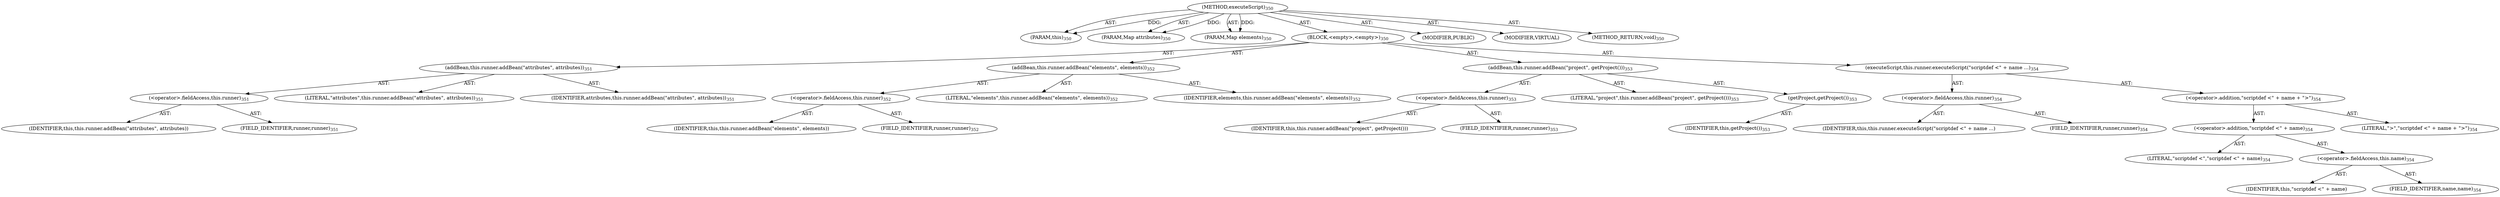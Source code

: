 digraph "executeScript" {  
"111669149708" [label = <(METHOD,executeScript)<SUB>350</SUB>> ]
"115964116999" [label = <(PARAM,this)<SUB>350</SUB>> ]
"115964117014" [label = <(PARAM,Map attributes)<SUB>350</SUB>> ]
"115964117015" [label = <(PARAM,Map elements)<SUB>350</SUB>> ]
"25769803824" [label = <(BLOCK,&lt;empty&gt;,&lt;empty&gt;)<SUB>350</SUB>> ]
"30064771296" [label = <(addBean,this.runner.addBean(&quot;attributes&quot;, attributes))<SUB>351</SUB>> ]
"30064771297" [label = <(&lt;operator&gt;.fieldAccess,this.runner)<SUB>351</SUB>> ]
"68719476894" [label = <(IDENTIFIER,this,this.runner.addBean(&quot;attributes&quot;, attributes))> ]
"55834574895" [label = <(FIELD_IDENTIFIER,runner,runner)<SUB>351</SUB>> ]
"90194313272" [label = <(LITERAL,&quot;attributes&quot;,this.runner.addBean(&quot;attributes&quot;, attributes))<SUB>351</SUB>> ]
"68719476895" [label = <(IDENTIFIER,attributes,this.runner.addBean(&quot;attributes&quot;, attributes))<SUB>351</SUB>> ]
"30064771298" [label = <(addBean,this.runner.addBean(&quot;elements&quot;, elements))<SUB>352</SUB>> ]
"30064771299" [label = <(&lt;operator&gt;.fieldAccess,this.runner)<SUB>352</SUB>> ]
"68719476896" [label = <(IDENTIFIER,this,this.runner.addBean(&quot;elements&quot;, elements))> ]
"55834574896" [label = <(FIELD_IDENTIFIER,runner,runner)<SUB>352</SUB>> ]
"90194313273" [label = <(LITERAL,&quot;elements&quot;,this.runner.addBean(&quot;elements&quot;, elements))<SUB>352</SUB>> ]
"68719476897" [label = <(IDENTIFIER,elements,this.runner.addBean(&quot;elements&quot;, elements))<SUB>352</SUB>> ]
"30064771300" [label = <(addBean,this.runner.addBean(&quot;project&quot;, getProject()))<SUB>353</SUB>> ]
"30064771301" [label = <(&lt;operator&gt;.fieldAccess,this.runner)<SUB>353</SUB>> ]
"68719476898" [label = <(IDENTIFIER,this,this.runner.addBean(&quot;project&quot;, getProject()))> ]
"55834574897" [label = <(FIELD_IDENTIFIER,runner,runner)<SUB>353</SUB>> ]
"90194313274" [label = <(LITERAL,&quot;project&quot;,this.runner.addBean(&quot;project&quot;, getProject()))<SUB>353</SUB>> ]
"30064771302" [label = <(getProject,getProject())<SUB>353</SUB>> ]
"68719476749" [label = <(IDENTIFIER,this,getProject())<SUB>353</SUB>> ]
"30064771303" [label = <(executeScript,this.runner.executeScript(&quot;scriptdef &lt;&quot; + name ...)<SUB>354</SUB>> ]
"30064771304" [label = <(&lt;operator&gt;.fieldAccess,this.runner)<SUB>354</SUB>> ]
"68719476899" [label = <(IDENTIFIER,this,this.runner.executeScript(&quot;scriptdef &lt;&quot; + name ...)> ]
"55834574898" [label = <(FIELD_IDENTIFIER,runner,runner)<SUB>354</SUB>> ]
"30064771305" [label = <(&lt;operator&gt;.addition,&quot;scriptdef &lt;&quot; + name + &quot;&gt;&quot;)<SUB>354</SUB>> ]
"30064771306" [label = <(&lt;operator&gt;.addition,&quot;scriptdef &lt;&quot; + name)<SUB>354</SUB>> ]
"90194313275" [label = <(LITERAL,&quot;scriptdef &lt;&quot;,&quot;scriptdef &lt;&quot; + name)<SUB>354</SUB>> ]
"30064771307" [label = <(&lt;operator&gt;.fieldAccess,this.name)<SUB>354</SUB>> ]
"68719476900" [label = <(IDENTIFIER,this,&quot;scriptdef &lt;&quot; + name)> ]
"55834574899" [label = <(FIELD_IDENTIFIER,name,name)<SUB>354</SUB>> ]
"90194313276" [label = <(LITERAL,&quot;&gt;&quot;,&quot;scriptdef &lt;&quot; + name + &quot;&gt;&quot;)<SUB>354</SUB>> ]
"133143986213" [label = <(MODIFIER,PUBLIC)> ]
"133143986214" [label = <(MODIFIER,VIRTUAL)> ]
"128849018892" [label = <(METHOD_RETURN,void)<SUB>350</SUB>> ]
  "111669149708" -> "115964116999"  [ label = "AST: "] 
  "111669149708" -> "115964117014"  [ label = "AST: "] 
  "111669149708" -> "115964117015"  [ label = "AST: "] 
  "111669149708" -> "25769803824"  [ label = "AST: "] 
  "111669149708" -> "133143986213"  [ label = "AST: "] 
  "111669149708" -> "133143986214"  [ label = "AST: "] 
  "111669149708" -> "128849018892"  [ label = "AST: "] 
  "25769803824" -> "30064771296"  [ label = "AST: "] 
  "25769803824" -> "30064771298"  [ label = "AST: "] 
  "25769803824" -> "30064771300"  [ label = "AST: "] 
  "25769803824" -> "30064771303"  [ label = "AST: "] 
  "30064771296" -> "30064771297"  [ label = "AST: "] 
  "30064771296" -> "90194313272"  [ label = "AST: "] 
  "30064771296" -> "68719476895"  [ label = "AST: "] 
  "30064771297" -> "68719476894"  [ label = "AST: "] 
  "30064771297" -> "55834574895"  [ label = "AST: "] 
  "30064771298" -> "30064771299"  [ label = "AST: "] 
  "30064771298" -> "90194313273"  [ label = "AST: "] 
  "30064771298" -> "68719476897"  [ label = "AST: "] 
  "30064771299" -> "68719476896"  [ label = "AST: "] 
  "30064771299" -> "55834574896"  [ label = "AST: "] 
  "30064771300" -> "30064771301"  [ label = "AST: "] 
  "30064771300" -> "90194313274"  [ label = "AST: "] 
  "30064771300" -> "30064771302"  [ label = "AST: "] 
  "30064771301" -> "68719476898"  [ label = "AST: "] 
  "30064771301" -> "55834574897"  [ label = "AST: "] 
  "30064771302" -> "68719476749"  [ label = "AST: "] 
  "30064771303" -> "30064771304"  [ label = "AST: "] 
  "30064771303" -> "30064771305"  [ label = "AST: "] 
  "30064771304" -> "68719476899"  [ label = "AST: "] 
  "30064771304" -> "55834574898"  [ label = "AST: "] 
  "30064771305" -> "30064771306"  [ label = "AST: "] 
  "30064771305" -> "90194313276"  [ label = "AST: "] 
  "30064771306" -> "90194313275"  [ label = "AST: "] 
  "30064771306" -> "30064771307"  [ label = "AST: "] 
  "30064771307" -> "68719476900"  [ label = "AST: "] 
  "30064771307" -> "55834574899"  [ label = "AST: "] 
  "111669149708" -> "115964116999"  [ label = "DDG: "] 
  "111669149708" -> "115964117014"  [ label = "DDG: "] 
  "111669149708" -> "115964117015"  [ label = "DDG: "] 
}
